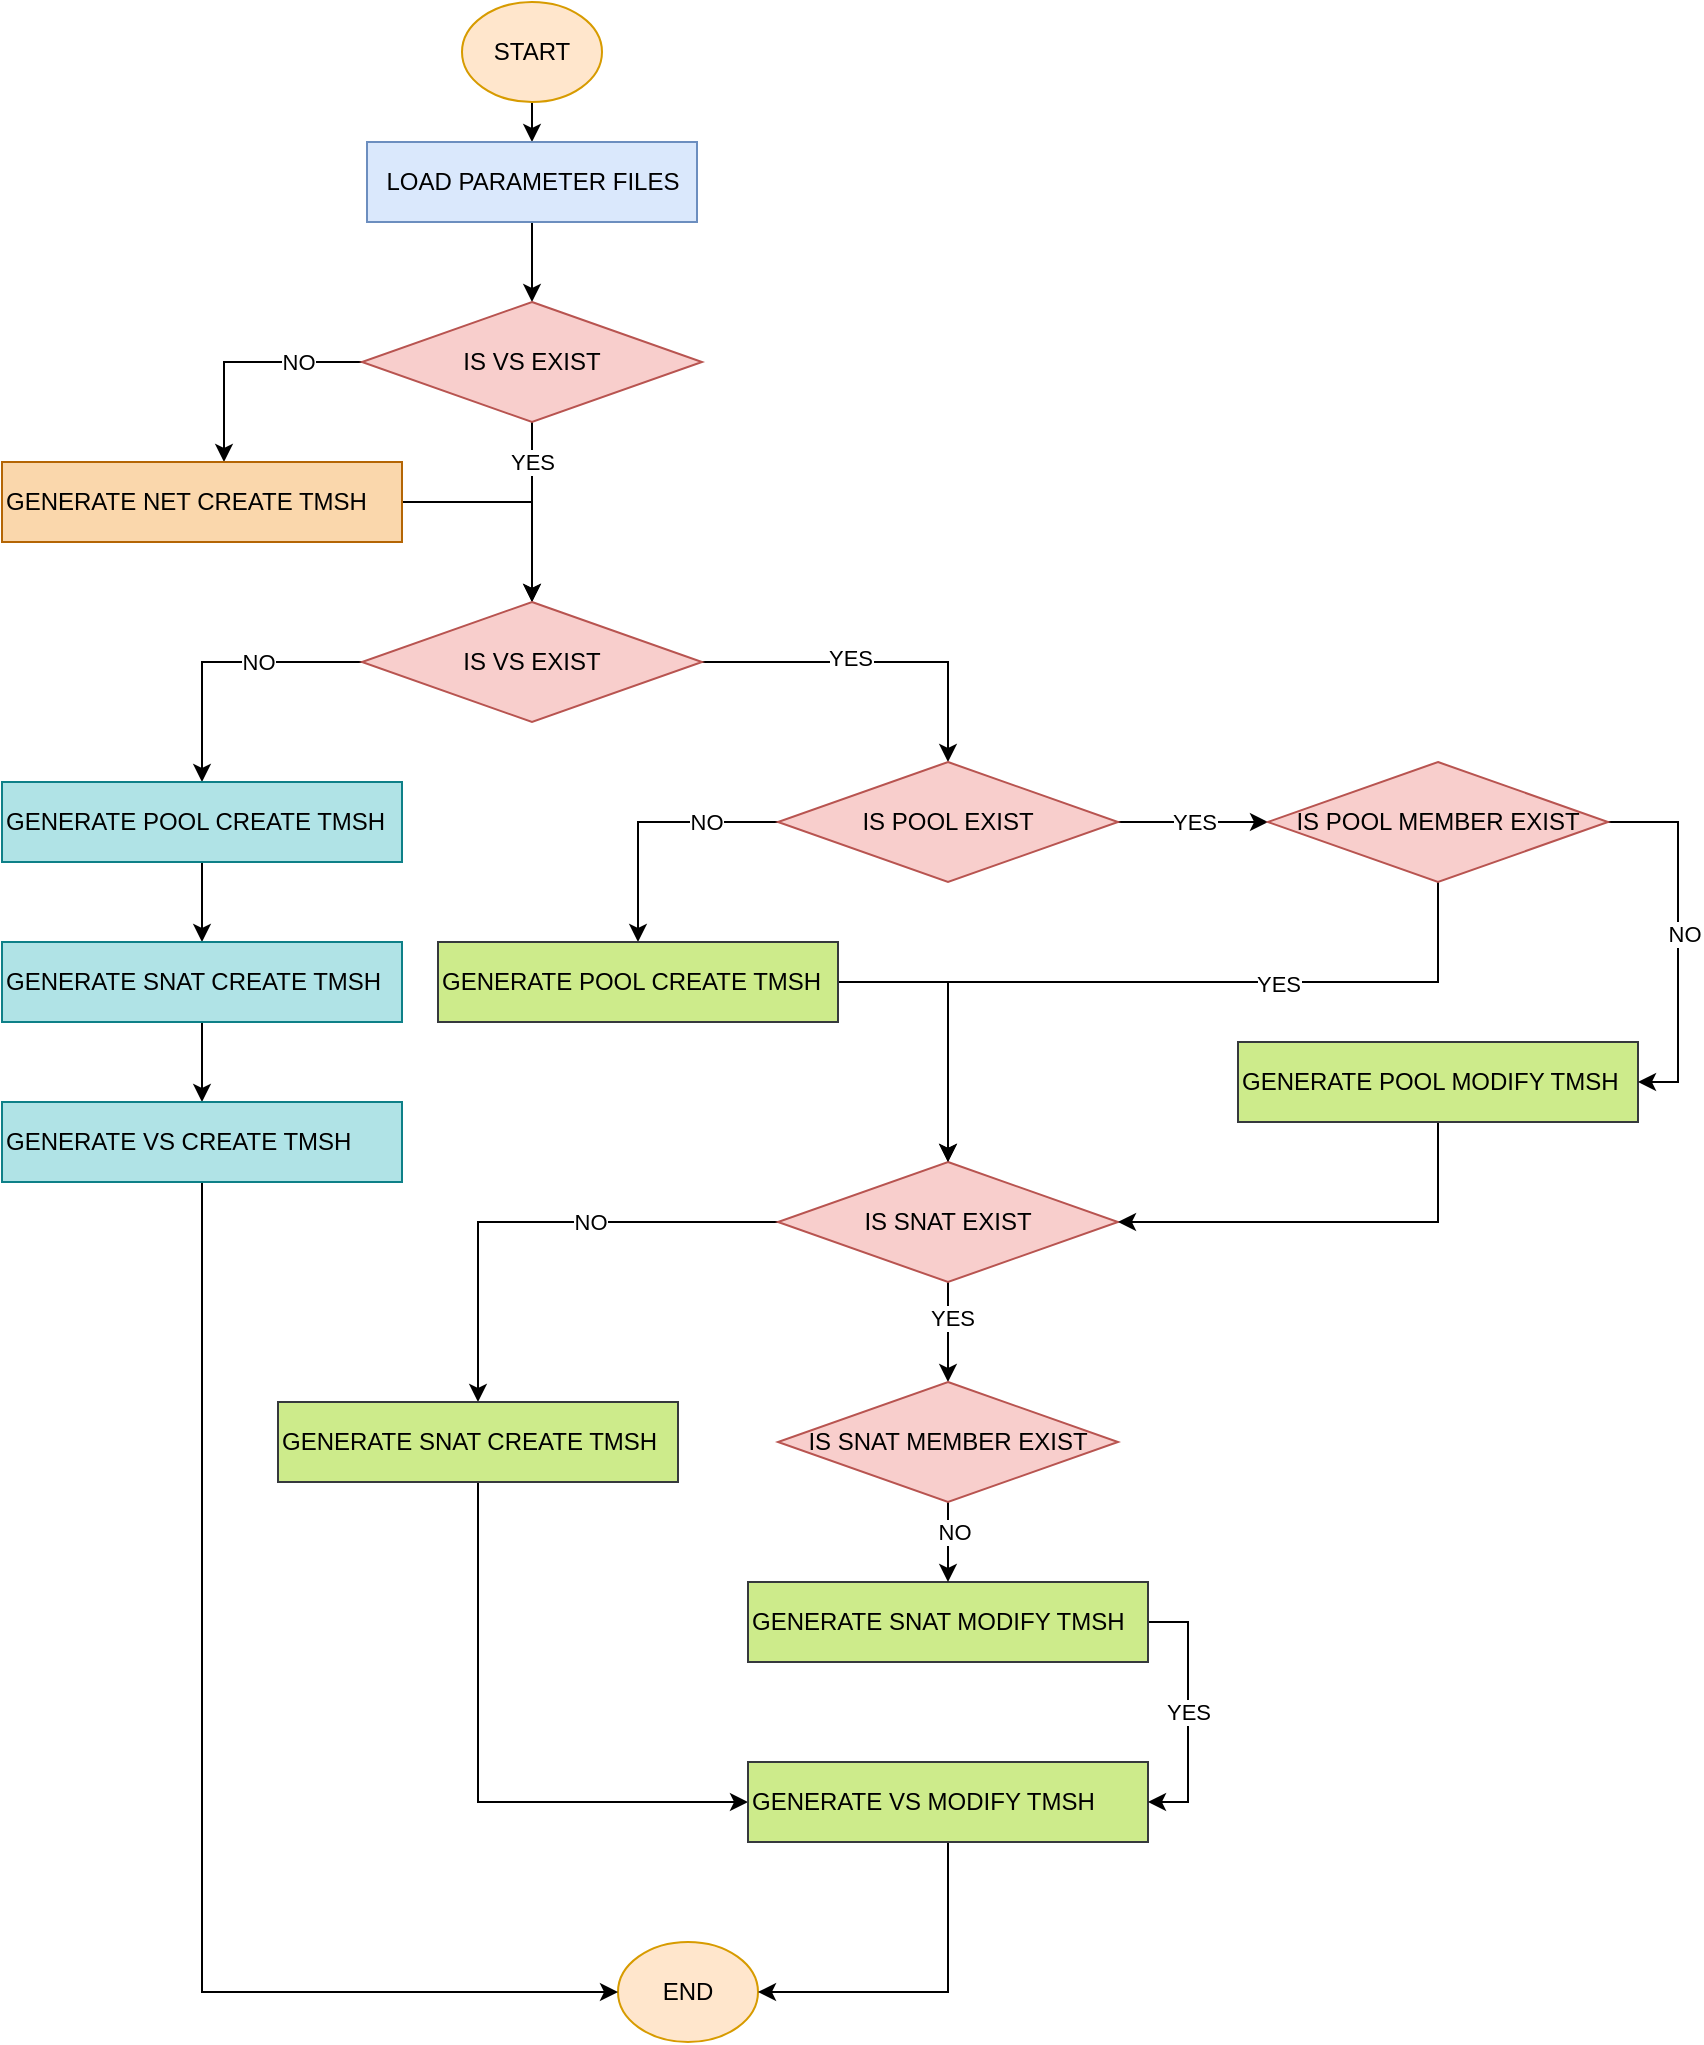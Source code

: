 <mxfile version="21.3.8" type="github">
  <diagram name="Page-1" id="RXxPayNnIbjiyFpjj1rx">
    <mxGraphModel dx="1137" dy="682" grid="1" gridSize="10" guides="1" tooltips="1" connect="1" arrows="1" fold="1" page="1" pageScale="1" pageWidth="850" pageHeight="1100" math="0" shadow="0">
      <root>
        <mxCell id="0" />
        <mxCell id="1" parent="0" />
        <mxCell id="K4DUxFxKkhJDQCSjoFBc-3" style="edgeStyle=orthogonalEdgeStyle;rounded=0;orthogonalLoop=1;jettySize=auto;html=1;exitX=0.5;exitY=1;exitDx=0;exitDy=0;entryX=0.5;entryY=0;entryDx=0;entryDy=0;" edge="1" parent="1" source="K4DUxFxKkhJDQCSjoFBc-1" target="K4DUxFxKkhJDQCSjoFBc-2">
          <mxGeometry relative="1" as="geometry" />
        </mxCell>
        <mxCell id="K4DUxFxKkhJDQCSjoFBc-1" value="START" style="ellipse;whiteSpace=wrap;html=1;fillColor=#ffe6cc;strokeColor=#d79b00;" vertex="1" parent="1">
          <mxGeometry x="252" y="10" width="70" height="50" as="geometry" />
        </mxCell>
        <mxCell id="K4DUxFxKkhJDQCSjoFBc-5" style="edgeStyle=orthogonalEdgeStyle;rounded=0;orthogonalLoop=1;jettySize=auto;html=1;exitX=0.5;exitY=1;exitDx=0;exitDy=0;entryX=0.5;entryY=0;entryDx=0;entryDy=0;" edge="1" parent="1" source="K4DUxFxKkhJDQCSjoFBc-2" target="K4DUxFxKkhJDQCSjoFBc-4">
          <mxGeometry relative="1" as="geometry" />
        </mxCell>
        <mxCell id="K4DUxFxKkhJDQCSjoFBc-2" value="LOAD PARAMETER FILES" style="rounded=0;whiteSpace=wrap;html=1;fillColor=#dae8fc;strokeColor=#6c8ebf;" vertex="1" parent="1">
          <mxGeometry x="204.5" y="80" width="165" height="40" as="geometry" />
        </mxCell>
        <mxCell id="K4DUxFxKkhJDQCSjoFBc-7" value="NO" style="edgeStyle=orthogonalEdgeStyle;rounded=0;orthogonalLoop=1;jettySize=auto;html=1;exitX=0;exitY=0.5;exitDx=0;exitDy=0;entryX=0.555;entryY=0;entryDx=0;entryDy=0;entryPerimeter=0;" edge="1" parent="1" source="K4DUxFxKkhJDQCSjoFBc-4" target="K4DUxFxKkhJDQCSjoFBc-41">
          <mxGeometry x="-0.462" relative="1" as="geometry">
            <mxPoint x="142" y="330" as="targetPoint" />
            <mxPoint as="offset" />
          </mxGeometry>
        </mxCell>
        <mxCell id="K4DUxFxKkhJDQCSjoFBc-9" style="edgeStyle=orthogonalEdgeStyle;rounded=0;orthogonalLoop=1;jettySize=auto;html=1;exitX=1;exitY=0.5;exitDx=0;exitDy=0;" edge="1" parent="1" source="K4DUxFxKkhJDQCSjoFBc-54" target="K4DUxFxKkhJDQCSjoFBc-8">
          <mxGeometry relative="1" as="geometry" />
        </mxCell>
        <mxCell id="K4DUxFxKkhJDQCSjoFBc-10" value="YES" style="edgeLabel;html=1;align=center;verticalAlign=middle;resizable=0;points=[];" vertex="1" connectable="0" parent="K4DUxFxKkhJDQCSjoFBc-9">
          <mxGeometry x="-0.143" y="1" relative="1" as="geometry">
            <mxPoint y="-1" as="offset" />
          </mxGeometry>
        </mxCell>
        <mxCell id="K4DUxFxKkhJDQCSjoFBc-56" style="edgeStyle=orthogonalEdgeStyle;rounded=0;orthogonalLoop=1;jettySize=auto;html=1;exitX=0.5;exitY=1;exitDx=0;exitDy=0;entryX=0.5;entryY=0;entryDx=0;entryDy=0;" edge="1" parent="1" source="K4DUxFxKkhJDQCSjoFBc-4" target="K4DUxFxKkhJDQCSjoFBc-54">
          <mxGeometry relative="1" as="geometry" />
        </mxCell>
        <mxCell id="K4DUxFxKkhJDQCSjoFBc-57" value="YES" style="edgeLabel;html=1;align=center;verticalAlign=middle;resizable=0;points=[];" vertex="1" connectable="0" parent="K4DUxFxKkhJDQCSjoFBc-56">
          <mxGeometry x="-0.244" y="1" relative="1" as="geometry">
            <mxPoint x="-1" y="-14" as="offset" />
          </mxGeometry>
        </mxCell>
        <mxCell id="K4DUxFxKkhJDQCSjoFBc-4" value="IS VS EXIST" style="rhombus;whiteSpace=wrap;html=1;fillColor=#f8cecc;strokeColor=#b85450;" vertex="1" parent="1">
          <mxGeometry x="202" y="160" width="170" height="60" as="geometry" />
        </mxCell>
        <mxCell id="K4DUxFxKkhJDQCSjoFBc-12" value="NO" style="edgeStyle=orthogonalEdgeStyle;rounded=0;orthogonalLoop=1;jettySize=auto;html=1;exitX=0;exitY=0.5;exitDx=0;exitDy=0;entryX=0.5;entryY=0;entryDx=0;entryDy=0;" edge="1" parent="1" source="K4DUxFxKkhJDQCSjoFBc-54" target="K4DUxFxKkhJDQCSjoFBc-44">
          <mxGeometry x="-0.257" relative="1" as="geometry">
            <mxPoint x="142" y="390" as="sourcePoint" />
            <mxPoint x="147" y="520" as="targetPoint" />
            <mxPoint as="offset" />
          </mxGeometry>
        </mxCell>
        <mxCell id="K4DUxFxKkhJDQCSjoFBc-61" style="edgeStyle=orthogonalEdgeStyle;rounded=0;orthogonalLoop=1;jettySize=auto;html=1;exitX=0;exitY=0.5;exitDx=0;exitDy=0;entryX=0.5;entryY=0;entryDx=0;entryDy=0;" edge="1" parent="1" source="K4DUxFxKkhJDQCSjoFBc-8" target="K4DUxFxKkhJDQCSjoFBc-60">
          <mxGeometry relative="1" as="geometry" />
        </mxCell>
        <mxCell id="K4DUxFxKkhJDQCSjoFBc-62" value="NO" style="edgeLabel;html=1;align=center;verticalAlign=middle;resizable=0;points=[];" vertex="1" connectable="0" parent="K4DUxFxKkhJDQCSjoFBc-61">
          <mxGeometry x="-0.029" relative="1" as="geometry">
            <mxPoint x="27" as="offset" />
          </mxGeometry>
        </mxCell>
        <mxCell id="K4DUxFxKkhJDQCSjoFBc-77" value="YES" style="edgeStyle=orthogonalEdgeStyle;rounded=0;orthogonalLoop=1;jettySize=auto;html=1;exitX=1;exitY=0.5;exitDx=0;exitDy=0;entryX=0;entryY=0.5;entryDx=0;entryDy=0;" edge="1" parent="1" source="K4DUxFxKkhJDQCSjoFBc-8" target="K4DUxFxKkhJDQCSjoFBc-76">
          <mxGeometry relative="1" as="geometry" />
        </mxCell>
        <mxCell id="K4DUxFxKkhJDQCSjoFBc-8" value="IS POOL EXIST" style="rhombus;whiteSpace=wrap;html=1;fillColor=#f8cecc;strokeColor=#b85450;" vertex="1" parent="1">
          <mxGeometry x="410" y="390" width="170" height="60" as="geometry" />
        </mxCell>
        <mxCell id="K4DUxFxKkhJDQCSjoFBc-34" value="END" style="ellipse;whiteSpace=wrap;html=1;fillColor=#ffe6cc;strokeColor=#d79b00;" vertex="1" parent="1">
          <mxGeometry x="330" y="980" width="70" height="50" as="geometry" />
        </mxCell>
        <mxCell id="K4DUxFxKkhJDQCSjoFBc-58" style="edgeStyle=orthogonalEdgeStyle;rounded=0;orthogonalLoop=1;jettySize=auto;html=1;exitX=1;exitY=0.5;exitDx=0;exitDy=0;entryX=0.5;entryY=0;entryDx=0;entryDy=0;" edge="1" parent="1" source="K4DUxFxKkhJDQCSjoFBc-41" target="K4DUxFxKkhJDQCSjoFBc-54">
          <mxGeometry relative="1" as="geometry" />
        </mxCell>
        <mxCell id="K4DUxFxKkhJDQCSjoFBc-41" value="&lt;div style=&quot;&quot;&gt;&lt;span style=&quot;background-color: initial;&quot;&gt;GENERATE NET CREATE TMSH&lt;/span&gt;&lt;/div&gt;&lt;div style=&quot;&quot;&gt;&lt;/div&gt;" style="rounded=0;whiteSpace=wrap;html=1;align=left;fillColor=#fad7ac;strokeColor=#b46504;" vertex="1" parent="1">
          <mxGeometry x="22" y="240" width="200" height="40" as="geometry" />
        </mxCell>
        <mxCell id="K4DUxFxKkhJDQCSjoFBc-46" value="" style="edgeStyle=orthogonalEdgeStyle;rounded=0;orthogonalLoop=1;jettySize=auto;html=1;entryX=0.5;entryY=0;entryDx=0;entryDy=0;" edge="1" parent="1" source="K4DUxFxKkhJDQCSjoFBc-44" target="K4DUxFxKkhJDQCSjoFBc-50">
          <mxGeometry relative="1" as="geometry">
            <mxPoint x="127" y="480" as="targetPoint" />
          </mxGeometry>
        </mxCell>
        <mxCell id="K4DUxFxKkhJDQCSjoFBc-44" value="&lt;div style=&quot;&quot;&gt;&lt;span style=&quot;background-color: initial;&quot;&gt;GENERATE POOL CREATE TMSH&lt;/span&gt;&lt;/div&gt;&lt;div style=&quot;&quot;&gt;&lt;/div&gt;" style="rounded=0;whiteSpace=wrap;html=1;align=left;fillColor=#b0e3e6;strokeColor=#0e8088;" vertex="1" parent="1">
          <mxGeometry x="22" y="400" width="200" height="40" as="geometry" />
        </mxCell>
        <mxCell id="K4DUxFxKkhJDQCSjoFBc-53" style="edgeStyle=orthogonalEdgeStyle;rounded=0;orthogonalLoop=1;jettySize=auto;html=1;exitX=0.5;exitY=1;exitDx=0;exitDy=0;" edge="1" parent="1" source="K4DUxFxKkhJDQCSjoFBc-50" target="K4DUxFxKkhJDQCSjoFBc-51">
          <mxGeometry relative="1" as="geometry" />
        </mxCell>
        <mxCell id="K4DUxFxKkhJDQCSjoFBc-50" value="&lt;div style=&quot;&quot;&gt;&lt;span style=&quot;background-color: initial;&quot;&gt;GENERATE SNAT CREATE TMSH&lt;/span&gt;&lt;/div&gt;&lt;div style=&quot;&quot;&gt;&lt;/div&gt;" style="rounded=0;whiteSpace=wrap;html=1;align=left;fillColor=#b0e3e6;strokeColor=#0e8088;" vertex="1" parent="1">
          <mxGeometry x="22" y="480" width="200" height="40" as="geometry" />
        </mxCell>
        <mxCell id="K4DUxFxKkhJDQCSjoFBc-73" style="edgeStyle=orthogonalEdgeStyle;rounded=0;orthogonalLoop=1;jettySize=auto;html=1;exitX=0.5;exitY=1;exitDx=0;exitDy=0;entryX=0;entryY=0.5;entryDx=0;entryDy=0;" edge="1" parent="1" source="K4DUxFxKkhJDQCSjoFBc-51" target="K4DUxFxKkhJDQCSjoFBc-34">
          <mxGeometry relative="1" as="geometry" />
        </mxCell>
        <mxCell id="K4DUxFxKkhJDQCSjoFBc-51" value="&lt;div style=&quot;&quot;&gt;&lt;span style=&quot;background-color: initial;&quot;&gt;GENERATE VS CREATE TMSH&lt;/span&gt;&lt;/div&gt;&lt;div style=&quot;&quot;&gt;&lt;/div&gt;" style="rounded=0;whiteSpace=wrap;html=1;align=left;fillColor=#b0e3e6;strokeColor=#0e8088;" vertex="1" parent="1">
          <mxGeometry x="22" y="560" width="200" height="40" as="geometry" />
        </mxCell>
        <mxCell id="K4DUxFxKkhJDQCSjoFBc-54" value="IS VS EXIST" style="rhombus;whiteSpace=wrap;html=1;fillColor=#f8cecc;strokeColor=#b85450;" vertex="1" parent="1">
          <mxGeometry x="202" y="310" width="170" height="60" as="geometry" />
        </mxCell>
        <mxCell id="K4DUxFxKkhJDQCSjoFBc-66" style="edgeStyle=orthogonalEdgeStyle;rounded=0;orthogonalLoop=1;jettySize=auto;html=1;exitX=1;exitY=0.5;exitDx=0;exitDy=0;entryX=0.5;entryY=0;entryDx=0;entryDy=0;" edge="1" parent="1" source="K4DUxFxKkhJDQCSjoFBc-60" target="K4DUxFxKkhJDQCSjoFBc-63">
          <mxGeometry relative="1" as="geometry" />
        </mxCell>
        <mxCell id="K4DUxFxKkhJDQCSjoFBc-60" value="&lt;div style=&quot;&quot;&gt;&lt;span style=&quot;background-color: initial;&quot;&gt;GENERATE POOL CREATE TMSH&lt;/span&gt;&lt;/div&gt;&lt;div style=&quot;&quot;&gt;&lt;/div&gt;" style="rounded=0;whiteSpace=wrap;html=1;align=left;fillColor=#cdeb8b;strokeColor=#36393d;" vertex="1" parent="1">
          <mxGeometry x="240" y="480" width="200" height="40" as="geometry" />
        </mxCell>
        <mxCell id="K4DUxFxKkhJDQCSjoFBc-67" style="edgeStyle=orthogonalEdgeStyle;rounded=0;orthogonalLoop=1;jettySize=auto;html=1;exitX=0;exitY=0.5;exitDx=0;exitDy=0;entryX=0.5;entryY=0;entryDx=0;entryDy=0;" edge="1" parent="1" source="K4DUxFxKkhJDQCSjoFBc-63" target="K4DUxFxKkhJDQCSjoFBc-64">
          <mxGeometry relative="1" as="geometry" />
        </mxCell>
        <mxCell id="K4DUxFxKkhJDQCSjoFBc-68" value="NO" style="edgeLabel;html=1;align=center;verticalAlign=middle;resizable=0;points=[];" vertex="1" connectable="0" parent="K4DUxFxKkhJDQCSjoFBc-67">
          <mxGeometry x="-0.024" y="-1" relative="1" as="geometry">
            <mxPoint x="23" y="1" as="offset" />
          </mxGeometry>
        </mxCell>
        <mxCell id="K4DUxFxKkhJDQCSjoFBc-86" style="edgeStyle=orthogonalEdgeStyle;rounded=0;orthogonalLoop=1;jettySize=auto;html=1;exitX=0.5;exitY=1;exitDx=0;exitDy=0;" edge="1" parent="1" source="K4DUxFxKkhJDQCSjoFBc-63" target="K4DUxFxKkhJDQCSjoFBc-85">
          <mxGeometry relative="1" as="geometry" />
        </mxCell>
        <mxCell id="K4DUxFxKkhJDQCSjoFBc-87" value="YES" style="edgeLabel;html=1;align=center;verticalAlign=middle;resizable=0;points=[];" vertex="1" connectable="0" parent="K4DUxFxKkhJDQCSjoFBc-86">
          <mxGeometry x="-0.299" y="2" relative="1" as="geometry">
            <mxPoint as="offset" />
          </mxGeometry>
        </mxCell>
        <mxCell id="K4DUxFxKkhJDQCSjoFBc-63" value="IS SNAT EXIST" style="rhombus;whiteSpace=wrap;html=1;fillColor=#f8cecc;strokeColor=#b85450;" vertex="1" parent="1">
          <mxGeometry x="410" y="590" width="170" height="60" as="geometry" />
        </mxCell>
        <mxCell id="K4DUxFxKkhJDQCSjoFBc-70" style="edgeStyle=orthogonalEdgeStyle;rounded=0;orthogonalLoop=1;jettySize=auto;html=1;exitX=0.5;exitY=1;exitDx=0;exitDy=0;entryX=0;entryY=0.5;entryDx=0;entryDy=0;" edge="1" parent="1" source="K4DUxFxKkhJDQCSjoFBc-64" target="K4DUxFxKkhJDQCSjoFBc-69">
          <mxGeometry relative="1" as="geometry" />
        </mxCell>
        <mxCell id="K4DUxFxKkhJDQCSjoFBc-64" value="&lt;div style=&quot;&quot;&gt;&lt;span style=&quot;background-color: initial;&quot;&gt;GENERATE SNAT CREATE TMSH&lt;/span&gt;&lt;/div&gt;&lt;div style=&quot;&quot;&gt;&lt;/div&gt;" style="rounded=0;whiteSpace=wrap;html=1;align=left;fillColor=#cdeb8b;strokeColor=#36393d;" vertex="1" parent="1">
          <mxGeometry x="160" y="710" width="200" height="40" as="geometry" />
        </mxCell>
        <mxCell id="K4DUxFxKkhJDQCSjoFBc-91" style="edgeStyle=orthogonalEdgeStyle;rounded=0;orthogonalLoop=1;jettySize=auto;html=1;exitX=0.5;exitY=1;exitDx=0;exitDy=0;entryX=1;entryY=0.5;entryDx=0;entryDy=0;" edge="1" parent="1" source="K4DUxFxKkhJDQCSjoFBc-69" target="K4DUxFxKkhJDQCSjoFBc-34">
          <mxGeometry relative="1" as="geometry" />
        </mxCell>
        <mxCell id="K4DUxFxKkhJDQCSjoFBc-69" value="&lt;div style=&quot;&quot;&gt;&lt;span style=&quot;background-color: initial;&quot;&gt;GENERATE VS MODIFY TMSH&lt;/span&gt;&lt;/div&gt;&lt;div style=&quot;&quot;&gt;&lt;/div&gt;" style="rounded=0;whiteSpace=wrap;html=1;align=left;fillColor=#cdeb8b;strokeColor=#36393d;" vertex="1" parent="1">
          <mxGeometry x="395" y="890" width="200" height="40" as="geometry" />
        </mxCell>
        <mxCell id="K4DUxFxKkhJDQCSjoFBc-90" value="YES" style="edgeStyle=orthogonalEdgeStyle;rounded=0;orthogonalLoop=1;jettySize=auto;html=1;exitX=1;exitY=0.5;exitDx=0;exitDy=0;entryX=1;entryY=0.5;entryDx=0;entryDy=0;" edge="1" parent="1" source="K4DUxFxKkhJDQCSjoFBc-72" target="K4DUxFxKkhJDQCSjoFBc-69">
          <mxGeometry relative="1" as="geometry" />
        </mxCell>
        <mxCell id="K4DUxFxKkhJDQCSjoFBc-72" value="&lt;div style=&quot;&quot;&gt;&lt;span style=&quot;background-color: initial;&quot;&gt;GENERATE SNAT MODIFY TMSH&lt;/span&gt;&lt;/div&gt;&lt;div style=&quot;&quot;&gt;&lt;/div&gt;" style="rounded=0;whiteSpace=wrap;html=1;align=left;fillColor=#cdeb8b;strokeColor=#36393d;" vertex="1" parent="1">
          <mxGeometry x="395" y="800" width="200" height="40" as="geometry" />
        </mxCell>
        <mxCell id="K4DUxFxKkhJDQCSjoFBc-84" style="edgeStyle=orthogonalEdgeStyle;rounded=0;orthogonalLoop=1;jettySize=auto;html=1;exitX=0.5;exitY=1;exitDx=0;exitDy=0;entryX=1;entryY=0.5;entryDx=0;entryDy=0;" edge="1" parent="1" source="K4DUxFxKkhJDQCSjoFBc-74" target="K4DUxFxKkhJDQCSjoFBc-63">
          <mxGeometry relative="1" as="geometry" />
        </mxCell>
        <mxCell id="K4DUxFxKkhJDQCSjoFBc-74" value="&lt;div style=&quot;&quot;&gt;&lt;span style=&quot;background-color: initial;&quot;&gt;GENERATE POOL MODIFY TMSH&lt;/span&gt;&lt;/div&gt;&lt;div style=&quot;&quot;&gt;&lt;/div&gt;" style="rounded=0;whiteSpace=wrap;html=1;align=left;fillColor=#cdeb8b;strokeColor=#36393d;" vertex="1" parent="1">
          <mxGeometry x="640" y="530" width="200" height="40" as="geometry" />
        </mxCell>
        <mxCell id="K4DUxFxKkhJDQCSjoFBc-79" style="edgeStyle=orthogonalEdgeStyle;rounded=0;orthogonalLoop=1;jettySize=auto;html=1;exitX=0.5;exitY=1;exitDx=0;exitDy=0;" edge="1" parent="1" source="K4DUxFxKkhJDQCSjoFBc-76" target="K4DUxFxKkhJDQCSjoFBc-63">
          <mxGeometry relative="1" as="geometry">
            <Array as="points">
              <mxPoint x="740" y="500" />
              <mxPoint x="495" y="500" />
            </Array>
          </mxGeometry>
        </mxCell>
        <mxCell id="K4DUxFxKkhJDQCSjoFBc-83" value="YES" style="edgeLabel;html=1;align=center;verticalAlign=middle;resizable=0;points=[];" vertex="1" connectable="0" parent="K4DUxFxKkhJDQCSjoFBc-79">
          <mxGeometry x="-0.324" y="1" relative="1" as="geometry">
            <mxPoint as="offset" />
          </mxGeometry>
        </mxCell>
        <mxCell id="K4DUxFxKkhJDQCSjoFBc-81" style="edgeStyle=orthogonalEdgeStyle;rounded=0;orthogonalLoop=1;jettySize=auto;html=1;exitX=1;exitY=0.5;exitDx=0;exitDy=0;entryX=1;entryY=0.5;entryDx=0;entryDy=0;" edge="1" parent="1" source="K4DUxFxKkhJDQCSjoFBc-76" target="K4DUxFxKkhJDQCSjoFBc-74">
          <mxGeometry relative="1" as="geometry" />
        </mxCell>
        <mxCell id="K4DUxFxKkhJDQCSjoFBc-82" value="NO" style="edgeLabel;html=1;align=center;verticalAlign=middle;resizable=0;points=[];" vertex="1" connectable="0" parent="K4DUxFxKkhJDQCSjoFBc-81">
          <mxGeometry x="-0.017" y="3" relative="1" as="geometry">
            <mxPoint as="offset" />
          </mxGeometry>
        </mxCell>
        <mxCell id="K4DUxFxKkhJDQCSjoFBc-76" value="IS POOL MEMBER EXIST" style="rhombus;whiteSpace=wrap;html=1;fillColor=#f8cecc;strokeColor=#b85450;" vertex="1" parent="1">
          <mxGeometry x="655" y="390" width="170" height="60" as="geometry" />
        </mxCell>
        <mxCell id="K4DUxFxKkhJDQCSjoFBc-88" style="edgeStyle=orthogonalEdgeStyle;rounded=0;orthogonalLoop=1;jettySize=auto;html=1;exitX=0.5;exitY=1;exitDx=0;exitDy=0;entryX=0.5;entryY=0;entryDx=0;entryDy=0;" edge="1" parent="1" source="K4DUxFxKkhJDQCSjoFBc-85" target="K4DUxFxKkhJDQCSjoFBc-72">
          <mxGeometry relative="1" as="geometry" />
        </mxCell>
        <mxCell id="K4DUxFxKkhJDQCSjoFBc-89" value="NO" style="edgeLabel;html=1;align=center;verticalAlign=middle;resizable=0;points=[];" vertex="1" connectable="0" parent="K4DUxFxKkhJDQCSjoFBc-88">
          <mxGeometry x="-0.243" y="3" relative="1" as="geometry">
            <mxPoint as="offset" />
          </mxGeometry>
        </mxCell>
        <mxCell id="K4DUxFxKkhJDQCSjoFBc-85" value="IS SNAT MEMBER EXIST" style="rhombus;whiteSpace=wrap;html=1;fillColor=#f8cecc;strokeColor=#b85450;" vertex="1" parent="1">
          <mxGeometry x="410" y="700" width="170" height="60" as="geometry" />
        </mxCell>
      </root>
    </mxGraphModel>
  </diagram>
</mxfile>
